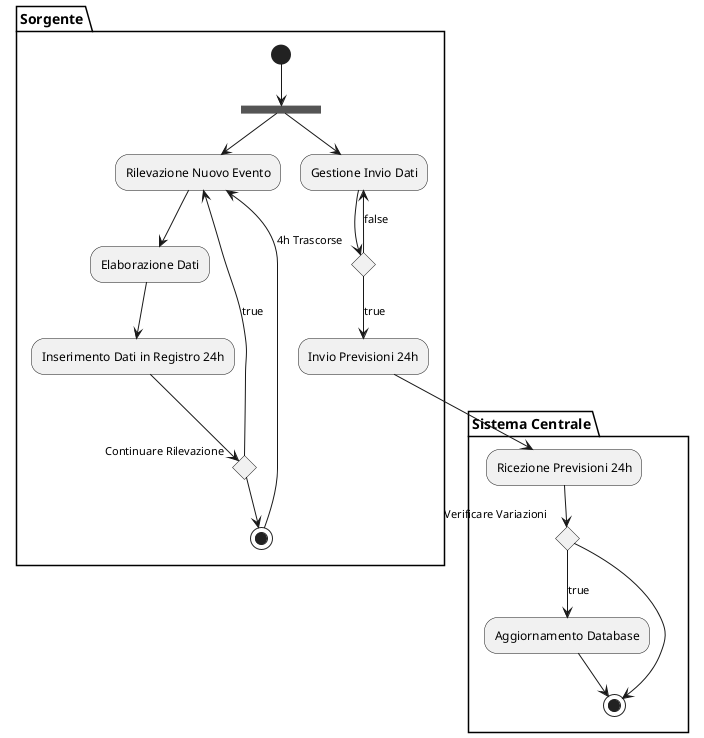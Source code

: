 @startuml

partition Sorgente {
    (*) --> ===S1===
    ===S1=== --> "Rilevazione Nuovo Evento"
    --> "Elaborazione Dati"
    --> "Inserimento Dati in Registro 24h"
    --> if "Continuare Rilevazione"
        --> [true] "Rilevazione Nuovo Evento"
    else
        --> (*top)
    --> "Rilevazione Nuovo Evento"
    ===S1=== --> "Gestione Invio Dati"
    --> if "4h Trascorse" then
        --> [true] "Invio Previsioni 24h"
    else
        --> [false] "Gestione Invio Dati"
}

partition "Sistema Centrale" {
    "Invio Previsioni 24h" --> "Ricezione Previsioni 24h"
    --> if "Verificare Variazioni"
        --> [true] "Aggiornamento Database"
    else
        --> (*)
    "Aggiornamento Database" --> (*)
}

@enduml

